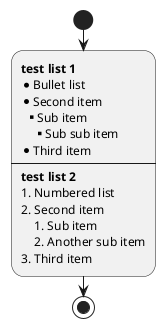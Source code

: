 @startuml
start
:**test list 1**
* Bullet list
* Second item
** Sub item
*** Sub sub item
* Third item
----
**test list 2**
# Numbered list
# Second item
## Sub item
## Another sub item
# Third item;
stop
@enduml

